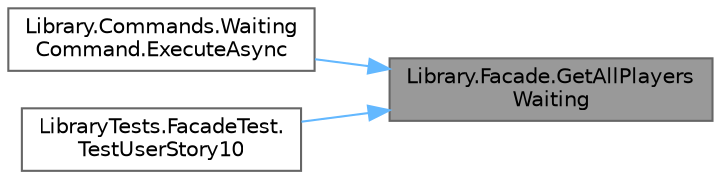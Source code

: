 digraph "Library.Facade.GetAllPlayersWaiting"
{
 // INTERACTIVE_SVG=YES
 // LATEX_PDF_SIZE
  bgcolor="transparent";
  edge [fontname=Helvetica,fontsize=10,labelfontname=Helvetica,labelfontsize=10];
  node [fontname=Helvetica,fontsize=10,shape=box,height=0.2,width=0.4];
  rankdir="RL";
  Node1 [id="Node000001",label="Library.Facade.GetAllPlayers\lWaiting",height=0.2,width=0.4,color="gray40", fillcolor="grey60", style="filled", fontcolor="black",tooltip="Historia de usuario 10 Muestra todos los jugadores actualmente en la lista de espera."];
  Node1 -> Node2 [id="edge1_Node000001_Node000002",dir="back",color="steelblue1",style="solid",tooltip=" "];
  Node2 [id="Node000002",label="Library.Commands.Waiting\lCommand.ExecuteAsync",height=0.2,width=0.4,color="grey40", fillcolor="white", style="filled",URL="$classLibrary_1_1Commands_1_1WaitingCommand.html#a4222829d8068ad03a5b349c87ec34860",tooltip="Implementa el comando 'waitinglist'. Este comando muestra la lista de jugadores esperando para jugar."];
  Node1 -> Node3 [id="edge2_Node000001_Node000003",dir="back",color="steelblue1",style="solid",tooltip=" "];
  Node3 [id="Node000003",label="LibraryTests.FacadeTest.\lTestUserStory10",height=0.2,width=0.4,color="grey40", fillcolor="white", style="filled",URL="$classLibraryTests_1_1FacadeTest.html#a37b9657e8da7c1732b914ff3ff5a5ac0",tooltip="Test de la historia de usuario 10."];
}

